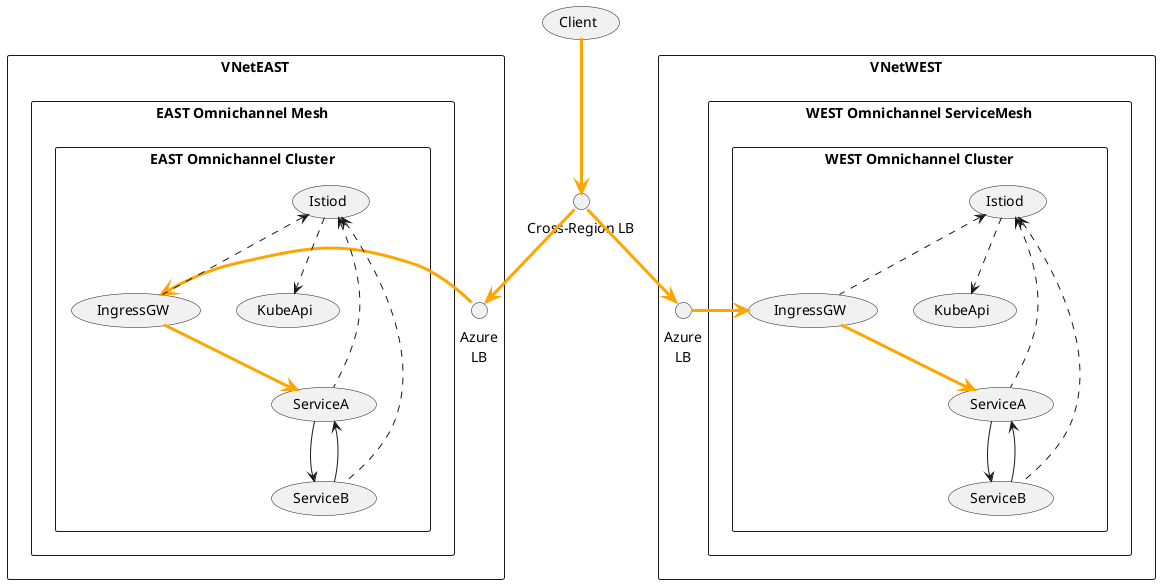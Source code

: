 @startuml multiregional
interface "Cross-Region LB" as AzureLB_CROSSREGION
rectangle VNetWEST {
interface "Azure\n   LB" as AzureILB_WEST
rectangle "WEST Omnichannel ServiceMesh" {
rectangle "WEST Omnichannel Cluster" {
  usecase "KubeApi" as Kubeapi_Omnichannel_WEST
  usecase "Istiod" as Istiod_Omnichannel_WEST
  usecase "ServiceB" as ServiceB_Omnichannel_WEST
  usecase "ServiceA" as ServiceA_Omnichannel_WEST
  usecase "IngressGW" as IngressGW_Omnichannel_WEST
}
}
}
rectangle VNetEAST {
interface "Azure\n   LB" as AzureILB_EAST
rectangle "EAST Omnichannel Mesh" {
rectangle "EAST Omnichannel Cluster" {
  usecase "KubeApi" as Kubeapi_Omnichannel_EAST
  usecase "Istiod" as Istiod_Omnichannel_EAST
  usecase "ServiceB" as ServiceB_Omnichannel_EAST
  usecase "ServiceA" as ServiceA_Omnichannel_EAST
  usecase "IngressGW" as IngressGW_Omnichannel_EAST
}
}
}
usecase "Client"
Client -[#Orange;thickness=3]-> AzureLB_CROSSREGION
AzureLB_CROSSREGION -[#Orange;thickness=3]-> AzureILB_EAST
AzureLB_CROSSREGION -[#Orange;thickness=3]-> AzureILB_WEST
AzureILB_EAST -[#Orange;thickness=3]left-> IngressGW_Omnichannel_EAST
IngressGW_Omnichannel_EAST -[#Orange;thickness=3]-> ServiceA_Omnichannel_EAST
' ServiceB_Omnichannel_WEST -[#Green;thickness=3]-> AzureILB_EAST
' AzureILB_EAST -[#Green;thickness=3]-> IngressGW_Omnichannel_EAST
' IngressGW_Omnichannel_EAST -[ßGreen;thickness=3]-> ServiceB_Omnichannel_EAST
' ServiceB_Omnichannel_EAST -[#Blue;thickness=3]-> AzureILB_WEST
' AzureILB_WEST -[#Blue;thickness=3]-> IngressGW_Omnichannel_WEST
AzureILB_WEST -[#Orange;thickness=3]right-> IngressGW_Omnichannel_WEST
' IngressGW_Omnichannel_WEST -[#Blue;thickness=3]-> ServiceB_Omnichannel_WEST
IngressGW_Omnichannel_WEST -[#Orange;thickness=3]-> ServiceA_Omnichannel_WEST
ServiceA_Omnichannel_EAST --> ServiceB_Omnichannel_EAST
ServiceB_Omnichannel_EAST --> ServiceA_Omnichannel_EAST
ServiceB_Omnichannel_WEST --> ServiceA_Omnichannel_WEST
ServiceA_Omnichannel_WEST --> ServiceB_Omnichannel_WEST
Istiod_Omnichannel_WEST ..> Kubeapi_Omnichannel_WEST
Istiod_Omnichannel_EAST ..> Kubeapi_Omnichannel_EAST
Istiod_Omnichannel_WEST <.. ServiceB_Omnichannel_WEST
Istiod_Omnichannel_WEST <.. ServiceA_Omnichannel_WEST
Istiod_Omnichannel_WEST <.. IngressGW_Omnichannel_WEST
Istiod_Omnichannel_EAST <.. ServiceB_Omnichannel_EAST
Istiod_Omnichannel_EAST <.. ServiceA_Omnichannel_EAST
Istiod_Omnichannel_EAST <.. IngressGW_Omnichannel_EAST
@enduml